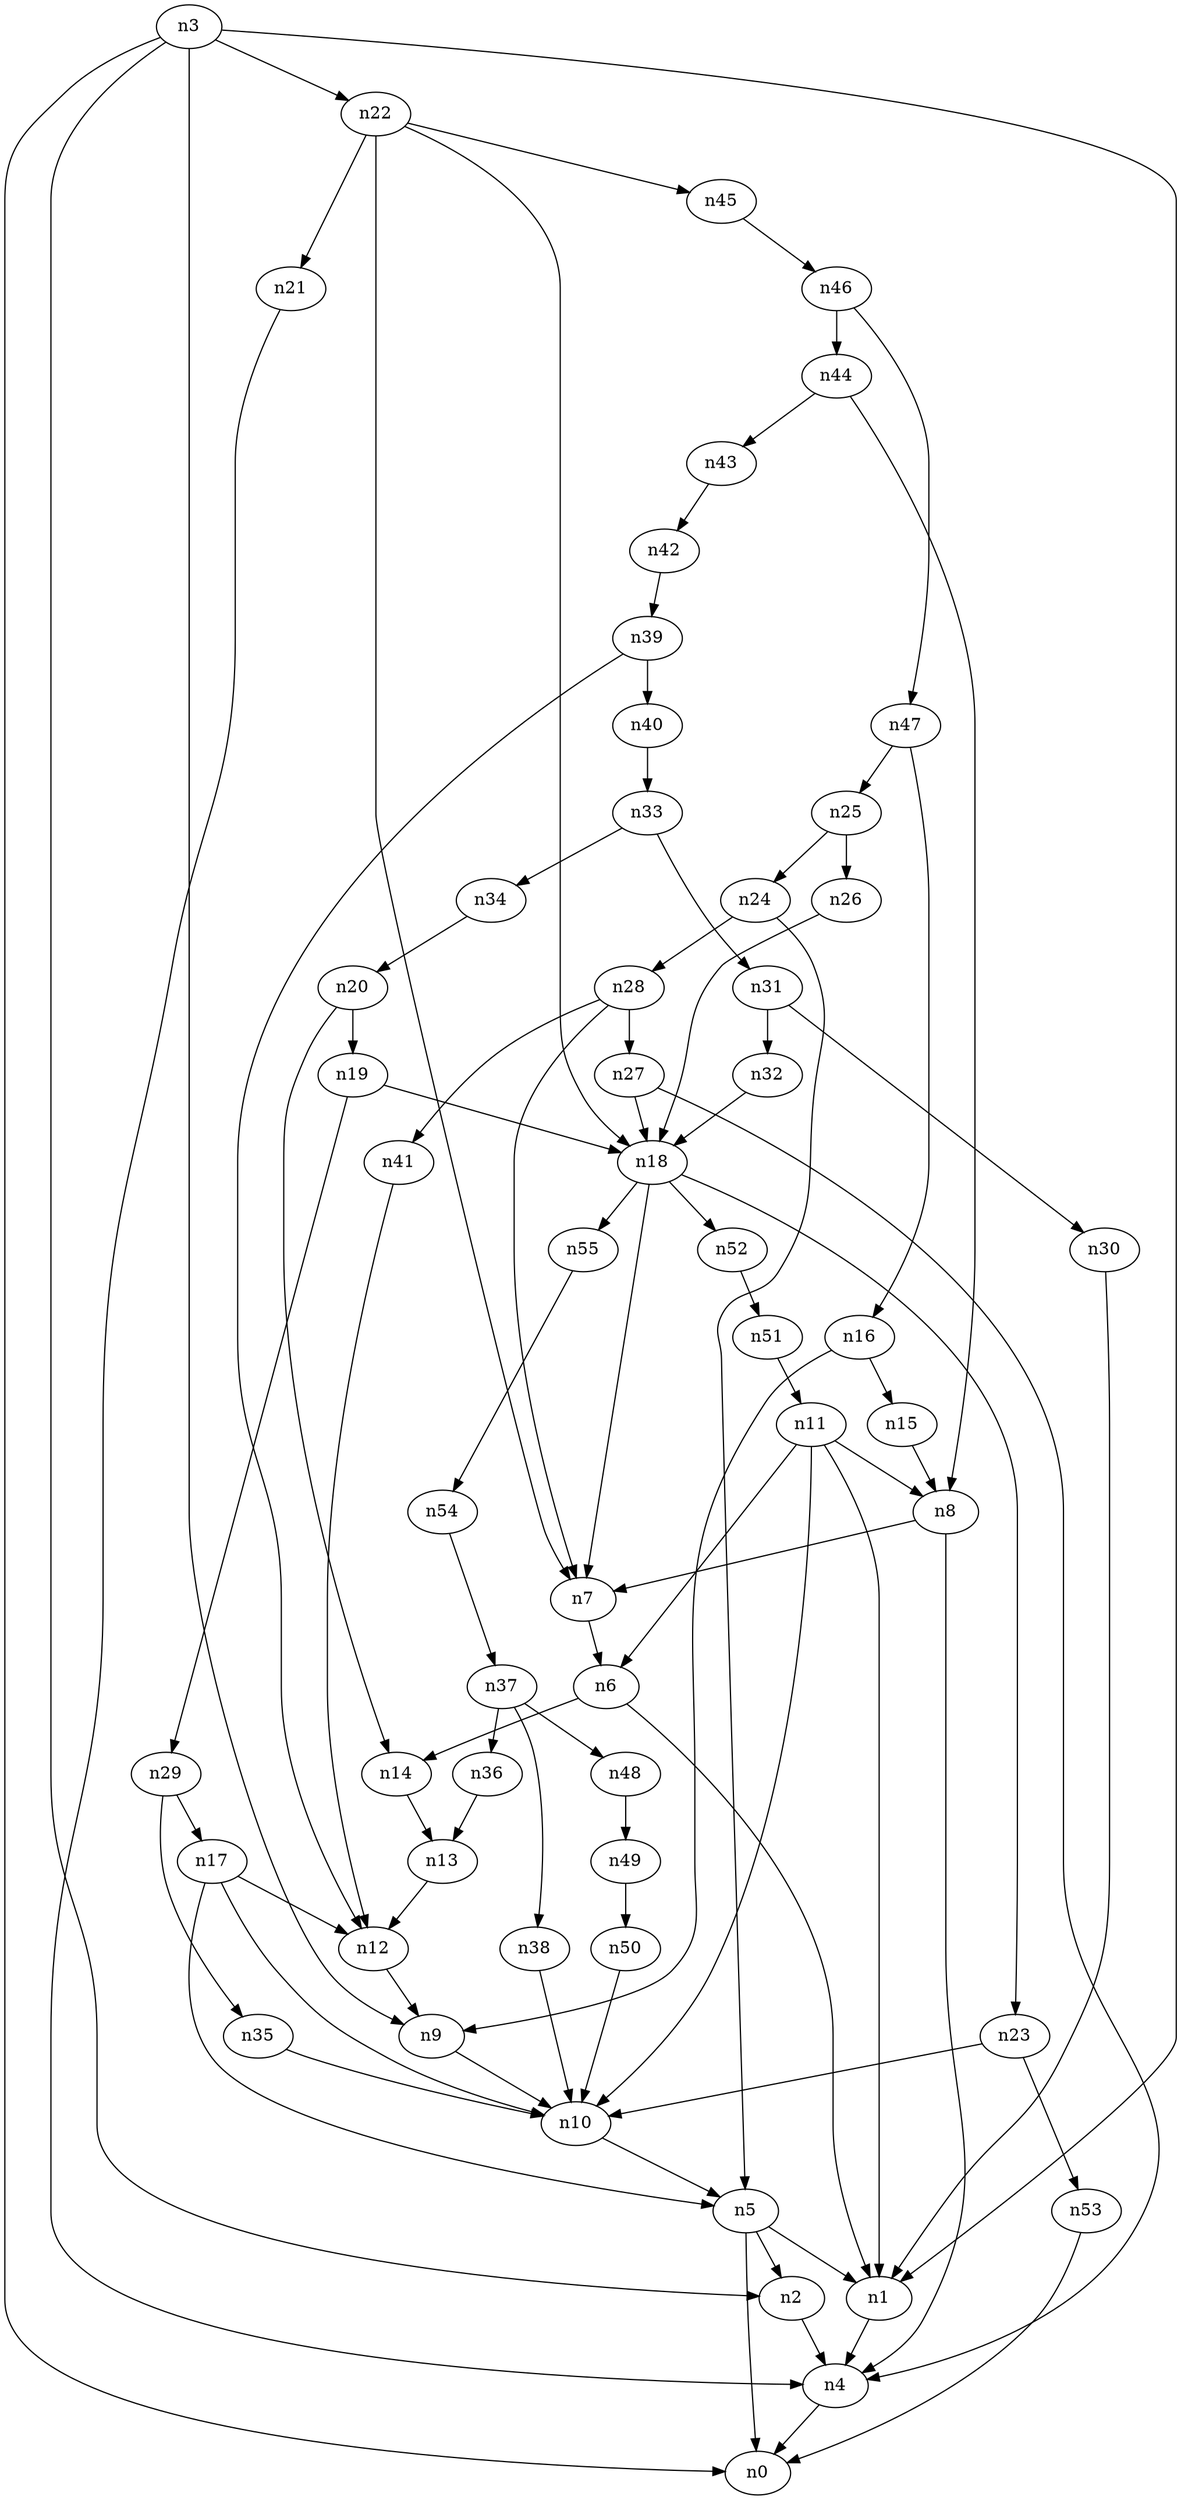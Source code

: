 digraph G {
	n1 -> n4	 [_graphml_id=e4];
	n2 -> n4	 [_graphml_id=e7];
	n3 -> n0	 [_graphml_id=e0];
	n3 -> n1	 [_graphml_id=e3];
	n3 -> n2	 [_graphml_id=e6];
	n3 -> n9	 [_graphml_id=e13];
	n3 -> n22	 [_graphml_id=e68];
	n4 -> n0	 [_graphml_id=e1];
	n5 -> n0	 [_graphml_id=e2];
	n5 -> n1	 [_graphml_id=e5];
	n5 -> n2	 [_graphml_id=e8];
	n6 -> n1	 [_graphml_id=e9];
	n6 -> n14	 [_graphml_id=e22];
	n7 -> n6	 [_graphml_id=e10];
	n8 -> n4	 [_graphml_id=e12];
	n8 -> n7	 [_graphml_id=e11];
	n9 -> n10	 [_graphml_id=e14];
	n10 -> n5	 [_graphml_id=e15];
	n11 -> n1	 [_graphml_id=e16];
	n11 -> n6	 [_graphml_id=e18];
	n11 -> n8	 [_graphml_id=e17];
	n11 -> n10	 [_graphml_id=e88];
	n12 -> n9	 [_graphml_id=e19];
	n13 -> n12	 [_graphml_id=e20];
	n14 -> n13	 [_graphml_id=e21];
	n15 -> n8	 [_graphml_id=e23];
	n16 -> n9	 [_graphml_id=e25];
	n16 -> n15	 [_graphml_id=e24];
	n17 -> n5	 [_graphml_id=e26];
	n17 -> n10	 [_graphml_id=e28];
	n17 -> n12	 [_graphml_id=e27];
	n18 -> n7	 [_graphml_id=e29];
	n18 -> n23	 [_graphml_id=e36];
	n18 -> n52	 [_graphml_id=e85];
	n18 -> n55	 [_graphml_id=e91];
	n19 -> n18	 [_graphml_id=e30];
	n19 -> n29	 [_graphml_id=e46];
	n20 -> n14	 [_graphml_id=e32];
	n20 -> n19	 [_graphml_id=e31];
	n21 -> n4	 [_graphml_id=e33];
	n22 -> n7	 [_graphml_id=e38];
	n22 -> n18	 [_graphml_id=e35];
	n22 -> n21	 [_graphml_id=e34];
	n22 -> n45	 [_graphml_id=e73];
	n23 -> n10	 [_graphml_id=e37];
	n23 -> n53	 [_graphml_id=e87];
	n24 -> n5	 [_graphml_id=e39];
	n24 -> n28	 [_graphml_id=e45];
	n25 -> n24	 [_graphml_id=e40];
	n25 -> n26	 [_graphml_id=e41];
	n26 -> n18	 [_graphml_id=e42];
	n27 -> n4	 [_graphml_id=e43];
	n27 -> n18	 [_graphml_id=e58];
	n28 -> n7	 [_graphml_id=e48];
	n28 -> n27	 [_graphml_id=e44];
	n28 -> n41	 [_graphml_id=e66];
	n29 -> n17	 [_graphml_id=e47];
	n29 -> n35	 [_graphml_id=e57];
	n30 -> n1	 [_graphml_id=e49];
	n31 -> n30	 [_graphml_id=e50];
	n31 -> n32	 [_graphml_id=e51];
	n32 -> n18	 [_graphml_id=e52];
	n33 -> n31	 [_graphml_id=e53];
	n33 -> n34	 [_graphml_id=e54];
	n34 -> n20	 [_graphml_id=e55];
	n35 -> n10	 [_graphml_id=e56];
	n36 -> n13	 [_graphml_id=e59];
	n37 -> n36	 [_graphml_id=e60];
	n37 -> n38	 [_graphml_id=e61];
	n37 -> n48	 [_graphml_id=e79];
	n38 -> n10	 [_graphml_id=e62];
	n39 -> n12	 [_graphml_id=e63];
	n39 -> n40	 [_graphml_id=e64];
	n40 -> n33	 [_graphml_id=e65];
	n41 -> n12	 [_graphml_id=e67];
	n42 -> n39	 [_graphml_id=e69];
	n43 -> n42	 [_graphml_id=e70];
	n44 -> n8	 [_graphml_id=e72];
	n44 -> n43	 [_graphml_id=e71];
	n45 -> n46	 [_graphml_id=e74];
	n46 -> n44	 [_graphml_id=e75];
	n46 -> n47	 [_graphml_id=e78];
	n47 -> n16	 [_graphml_id=e76];
	n47 -> n25	 [_graphml_id=e77];
	n48 -> n49	 [_graphml_id=e80];
	n49 -> n50	 [_graphml_id=e81];
	n50 -> n10	 [_graphml_id=e82];
	n51 -> n11	 [_graphml_id=e83];
	n52 -> n51	 [_graphml_id=e84];
	n53 -> n0	 [_graphml_id=e86];
	n54 -> n37	 [_graphml_id=e89];
	n55 -> n54	 [_graphml_id=e90];
}
